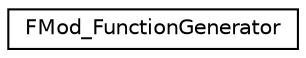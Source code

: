 digraph G
{
  edge [fontname="Helvetica",fontsize="10",labelfontname="Helvetica",labelfontsize="10"];
  node [fontname="Helvetica",fontsize="10",shape=record];
  rankdir=LR;
  Node1 [label="FMod_FunctionGenerator",height=0.2,width=0.4,color="black", fillcolor="white", style="filled",URL="$d6/d06/structFMod__FunctionGenerator.html"];
}
